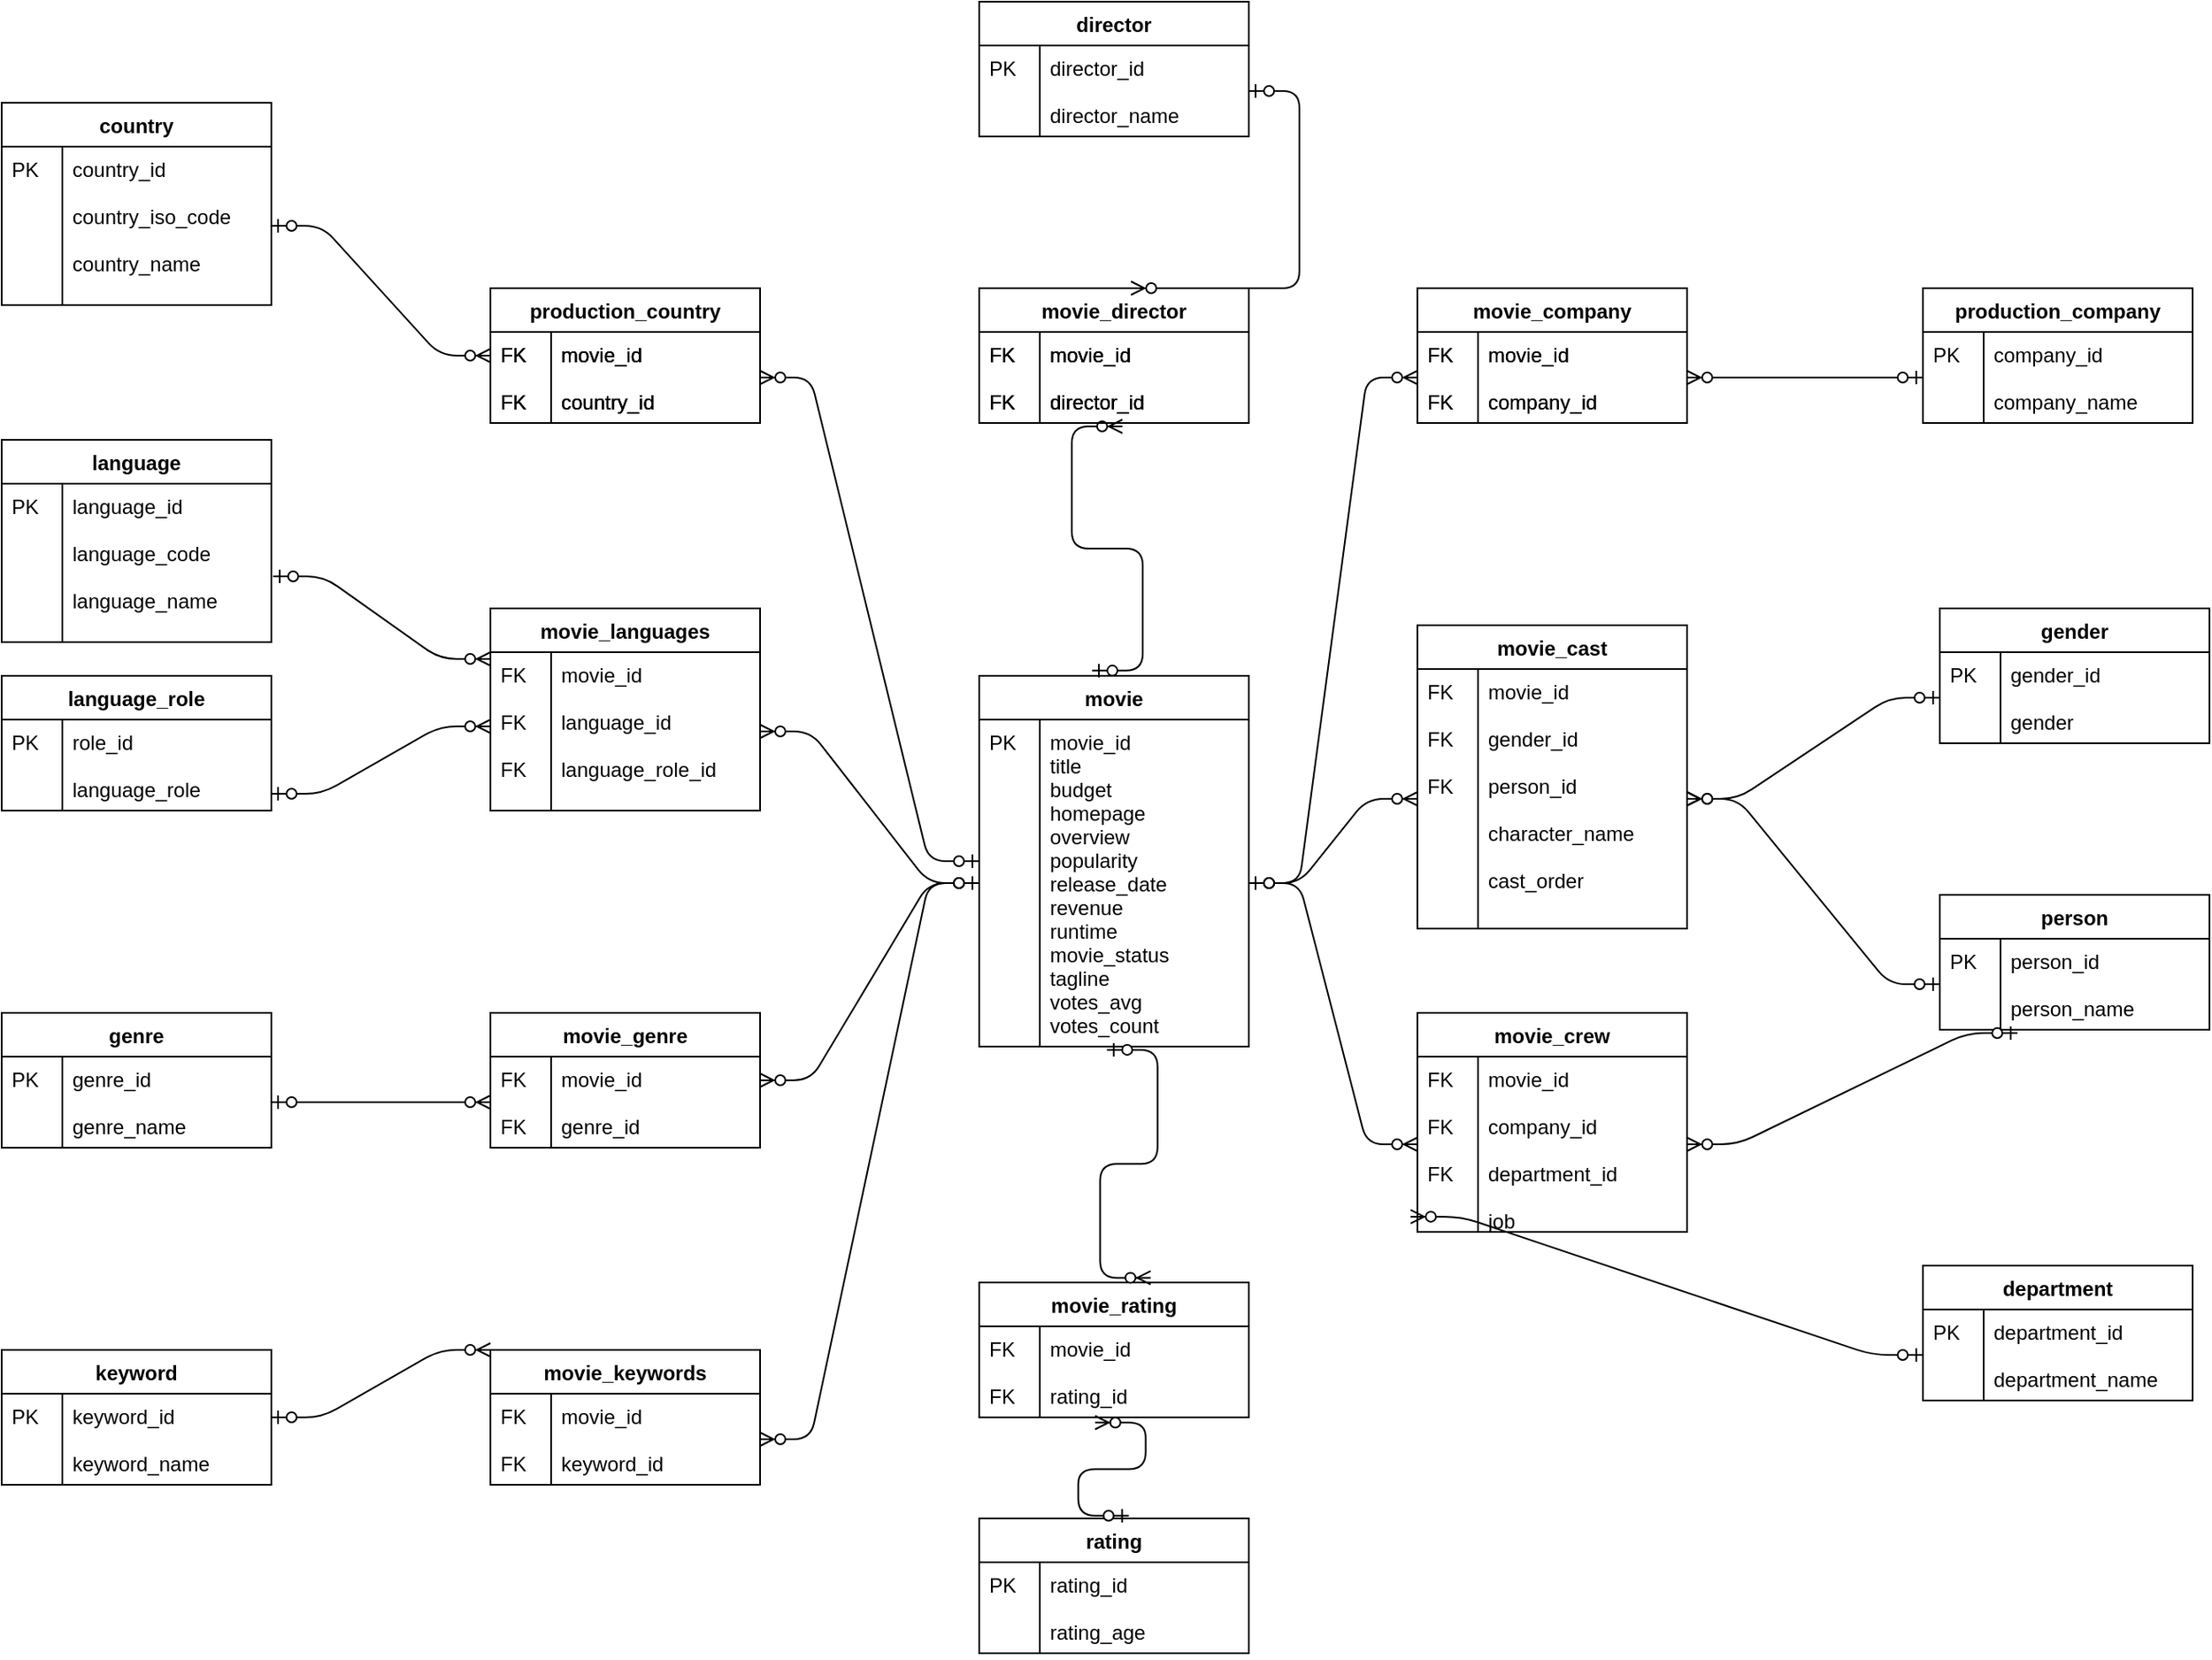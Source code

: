 <mxfile version="13.2.4" type="device" pages="2"><diagram id="C5RBs43oDa-KdzZeNtuy" name="Page-1"><mxGraphModel dx="2723" dy="2237" grid="1" gridSize="10" guides="1" tooltips="1" connect="1" arrows="1" fold="1" page="1" pageScale="1" pageWidth="827" pageHeight="1169" math="0" shadow="0"><root><mxCell id="WIyWlLk6GJQsqaUBKTNV-0"/><mxCell id="WIyWlLk6GJQsqaUBKTNV-1" parent="WIyWlLk6GJQsqaUBKTNV-0"/><mxCell id="Vj4Dpeanr6gXinTFZjam-13" value="movie" style="swimlane;fontStyle=1;childLayout=stackLayout;horizontal=1;startSize=26;horizontalStack=0;resizeParent=1;resizeLast=0;collapsible=1;marginBottom=0;rounded=0;shadow=0;strokeWidth=1;" vertex="1" parent="WIyWlLk6GJQsqaUBKTNV-1"><mxGeometry x="350" y="280" width="160" height="220" as="geometry"><mxRectangle x="260" y="80" width="160" height="26" as="alternateBounds"/></mxGeometry></mxCell><mxCell id="Vj4Dpeanr6gXinTFZjam-14" value="movie_id&#xA;title&#xA;budget&#xA;homepage&#xA;overview&#xA;popularity&#xA;release_date&#xA;revenue&#xA;runtime&#xA;movie_status&#xA;tagline&#xA;votes_avg&#xA;votes_count&#xA;&#xA;" style="shape=partialRectangle;top=0;left=0;right=0;bottom=1;align=left;verticalAlign=top;fillColor=none;spacingLeft=40;spacingRight=4;overflow=hidden;rotatable=0;points=[[0,0.5],[1,0.5]];portConstraint=eastwest;dropTarget=0;rounded=0;shadow=0;strokeWidth=1;fontStyle=0" vertex="1" parent="Vj4Dpeanr6gXinTFZjam-13"><mxGeometry y="26" width="160" height="194" as="geometry"/></mxCell><mxCell id="Vj4Dpeanr6gXinTFZjam-15" value="PK" style="shape=partialRectangle;top=0;left=0;bottom=0;fillColor=none;align=left;verticalAlign=top;spacingLeft=4;spacingRight=4;overflow=hidden;rotatable=0;points=[];portConstraint=eastwest;part=1;" vertex="1" connectable="0" parent="Vj4Dpeanr6gXinTFZjam-14"><mxGeometry width="36" height="194" as="geometry"/></mxCell><mxCell id="zkfFHV4jXpPFQw0GAbJ--56" value="movie_languages" style="swimlane;fontStyle=1;childLayout=stackLayout;horizontal=1;startSize=26;horizontalStack=0;resizeParent=1;resizeLast=0;collapsible=1;marginBottom=0;rounded=0;shadow=0;strokeWidth=1;" parent="WIyWlLk6GJQsqaUBKTNV-1" vertex="1"><mxGeometry x="60" y="240" width="160" height="120" as="geometry"><mxRectangle x="260" y="80" width="160" height="26" as="alternateBounds"/></mxGeometry></mxCell><mxCell id="zkfFHV4jXpPFQw0GAbJ--57" value="movie_id&#xA;&#xA;language_id&#xA;&#xA;language_role_id&#xA;" style="shape=partialRectangle;top=0;left=0;right=0;bottom=1;align=left;verticalAlign=top;fillColor=none;spacingLeft=40;spacingRight=4;overflow=hidden;rotatable=0;points=[[0,0.5],[1,0.5]];portConstraint=eastwest;dropTarget=0;rounded=0;shadow=0;strokeWidth=1;fontStyle=0" parent="zkfFHV4jXpPFQw0GAbJ--56" vertex="1"><mxGeometry y="26" width="160" height="94" as="geometry"/></mxCell><mxCell id="zkfFHV4jXpPFQw0GAbJ--58" value="FK&#xA;&#xA;FK&#xA;&#xA;FK&#xA;" style="shape=partialRectangle;top=0;left=0;bottom=0;fillColor=none;align=left;verticalAlign=top;spacingLeft=4;spacingRight=4;overflow=hidden;rotatable=0;points=[];portConstraint=eastwest;part=1;" parent="zkfFHV4jXpPFQw0GAbJ--57" vertex="1" connectable="0"><mxGeometry width="36" height="94" as="geometry"/></mxCell><mxCell id="Vj4Dpeanr6gXinTFZjam-16" value="production_country" style="swimlane;fontStyle=1;childLayout=stackLayout;horizontal=1;startSize=26;horizontalStack=0;resizeParent=1;resizeLast=0;collapsible=1;marginBottom=0;rounded=0;shadow=0;strokeWidth=1;" vertex="1" parent="WIyWlLk6GJQsqaUBKTNV-1"><mxGeometry x="60" y="50" width="160" height="80" as="geometry"><mxRectangle x="260" y="80" width="160" height="26" as="alternateBounds"/></mxGeometry></mxCell><mxCell id="Vj4Dpeanr6gXinTFZjam-17" value="movie_id&#xA;&#xA;country_id&#xA;" style="shape=partialRectangle;top=0;left=0;right=0;bottom=1;align=left;verticalAlign=top;fillColor=none;spacingLeft=40;spacingRight=4;overflow=hidden;rotatable=0;points=[[0,0.5],[1,0.5]];portConstraint=eastwest;dropTarget=0;rounded=0;shadow=0;strokeWidth=1;fontStyle=0" vertex="1" parent="Vj4Dpeanr6gXinTFZjam-16"><mxGeometry y="26" width="160" height="54" as="geometry"/></mxCell><mxCell id="Vj4Dpeanr6gXinTFZjam-18" value="FK&#xA;&#xA;FK&#xA;&#xA;&#xA;" style="shape=partialRectangle;top=0;left=0;bottom=0;fillColor=none;align=left;verticalAlign=top;spacingLeft=4;spacingRight=4;overflow=hidden;rotatable=0;points=[];portConstraint=eastwest;part=1;" vertex="1" connectable="0" parent="Vj4Dpeanr6gXinTFZjam-17"><mxGeometry width="36" height="54.0" as="geometry"/></mxCell><mxCell id="CFSWM92KqFzzshHmN1ik-0" value="movie_genre" style="swimlane;fontStyle=1;childLayout=stackLayout;horizontal=1;startSize=26;horizontalStack=0;resizeParent=1;resizeLast=0;collapsible=1;marginBottom=0;rounded=0;shadow=0;strokeWidth=1;" vertex="1" parent="WIyWlLk6GJQsqaUBKTNV-1"><mxGeometry x="60" y="480" width="160" height="80" as="geometry"><mxRectangle x="260" y="80" width="160" height="26" as="alternateBounds"/></mxGeometry></mxCell><mxCell id="CFSWM92KqFzzshHmN1ik-1" value="movie_id&#xA;&#xA;genre_id&#xA;" style="shape=partialRectangle;top=0;left=0;right=0;bottom=1;align=left;verticalAlign=top;fillColor=none;spacingLeft=40;spacingRight=4;overflow=hidden;rotatable=0;points=[[0,0.5],[1,0.5]];portConstraint=eastwest;dropTarget=0;rounded=0;shadow=0;strokeWidth=1;fontStyle=0" vertex="1" parent="CFSWM92KqFzzshHmN1ik-0"><mxGeometry y="26" width="160" height="54" as="geometry"/></mxCell><mxCell id="CFSWM92KqFzzshHmN1ik-2" value="FK&#xA;&#xA;FK&#xA;&#xA;&#xA;" style="shape=partialRectangle;top=0;left=0;bottom=0;fillColor=none;align=left;verticalAlign=top;spacingLeft=4;spacingRight=4;overflow=hidden;rotatable=0;points=[];portConstraint=eastwest;part=1;" vertex="1" connectable="0" parent="CFSWM92KqFzzshHmN1ik-1"><mxGeometry width="36" height="54.0" as="geometry"/></mxCell><mxCell id="CFSWM92KqFzzshHmN1ik-3" value="movie_keywords" style="swimlane;fontStyle=1;childLayout=stackLayout;horizontal=1;startSize=26;horizontalStack=0;resizeParent=1;resizeLast=0;collapsible=1;marginBottom=0;rounded=0;shadow=0;strokeWidth=1;" vertex="1" parent="WIyWlLk6GJQsqaUBKTNV-1"><mxGeometry x="60" y="680" width="160" height="80" as="geometry"><mxRectangle x="260" y="80" width="160" height="26" as="alternateBounds"/></mxGeometry></mxCell><mxCell id="CFSWM92KqFzzshHmN1ik-4" value="movie_id&#xA;&#xA;keyword_id&#xA;" style="shape=partialRectangle;top=0;left=0;right=0;bottom=1;align=left;verticalAlign=top;fillColor=none;spacingLeft=40;spacingRight=4;overflow=hidden;rotatable=0;points=[[0,0.5],[1,0.5]];portConstraint=eastwest;dropTarget=0;rounded=0;shadow=0;strokeWidth=1;fontStyle=0" vertex="1" parent="CFSWM92KqFzzshHmN1ik-3"><mxGeometry y="26" width="160" height="54" as="geometry"/></mxCell><mxCell id="CFSWM92KqFzzshHmN1ik-5" value="FK&#xA;&#xA;FK&#xA;&#xA;&#xA;" style="shape=partialRectangle;top=0;left=0;bottom=0;fillColor=none;align=left;verticalAlign=top;spacingLeft=4;spacingRight=4;overflow=hidden;rotatable=0;points=[];portConstraint=eastwest;part=1;" vertex="1" connectable="0" parent="CFSWM92KqFzzshHmN1ik-4"><mxGeometry width="36" height="54.0" as="geometry"/></mxCell><mxCell id="CFSWM92KqFzzshHmN1ik-6" value="movie_company" style="swimlane;fontStyle=1;childLayout=stackLayout;horizontal=1;startSize=26;horizontalStack=0;resizeParent=1;resizeLast=0;collapsible=1;marginBottom=0;rounded=0;shadow=0;strokeWidth=1;" vertex="1" parent="WIyWlLk6GJQsqaUBKTNV-1"><mxGeometry x="610" y="50" width="160" height="80" as="geometry"><mxRectangle x="260" y="80" width="160" height="26" as="alternateBounds"/></mxGeometry></mxCell><mxCell id="CFSWM92KqFzzshHmN1ik-7" value="movie_id&#xA;&#xA;company_id&#xA;" style="shape=partialRectangle;top=0;left=0;right=0;bottom=1;align=left;verticalAlign=top;fillColor=none;spacingLeft=40;spacingRight=4;overflow=hidden;rotatable=0;points=[[0,0.5],[1,0.5]];portConstraint=eastwest;dropTarget=0;rounded=0;shadow=0;strokeWidth=1;fontStyle=0" vertex="1" parent="CFSWM92KqFzzshHmN1ik-6"><mxGeometry y="26" width="160" height="54" as="geometry"/></mxCell><mxCell id="CFSWM92KqFzzshHmN1ik-8" value="FK&#xA;&#xA;FK&#xA;&#xA;&#xA;" style="shape=partialRectangle;top=0;left=0;bottom=0;fillColor=none;align=left;verticalAlign=top;spacingLeft=4;spacingRight=4;overflow=hidden;rotatable=0;points=[];portConstraint=eastwest;part=1;" vertex="1" connectable="0" parent="CFSWM92KqFzzshHmN1ik-7"><mxGeometry width="36" height="54.0" as="geometry"/></mxCell><mxCell id="CFSWM92KqFzzshHmN1ik-9" value="movie_id&#xA;&#xA;company_id&#xA;" style="shape=partialRectangle;top=0;left=0;right=0;bottom=1;align=left;verticalAlign=top;fillColor=none;spacingLeft=40;spacingRight=4;overflow=hidden;rotatable=0;points=[[0,0.5],[1,0.5]];portConstraint=eastwest;dropTarget=0;rounded=0;shadow=0;strokeWidth=1;fontStyle=0" vertex="1" parent="WIyWlLk6GJQsqaUBKTNV-1"><mxGeometry x="610" y="76" width="160" height="54" as="geometry"/></mxCell><mxCell id="CFSWM92KqFzzshHmN1ik-10" value="FK&#xA;&#xA;FK&#xA;&#xA;&#xA;" style="shape=partialRectangle;top=0;left=0;bottom=0;fillColor=none;align=left;verticalAlign=top;spacingLeft=4;spacingRight=4;overflow=hidden;rotatable=0;points=[];portConstraint=eastwest;part=1;" vertex="1" connectable="0" parent="CFSWM92KqFzzshHmN1ik-9"><mxGeometry width="36" height="54.0" as="geometry"/></mxCell><mxCell id="CFSWM92KqFzzshHmN1ik-11" value="movie_crew" style="swimlane;fontStyle=1;childLayout=stackLayout;horizontal=1;startSize=26;horizontalStack=0;resizeParent=1;resizeLast=0;collapsible=1;marginBottom=0;rounded=0;shadow=0;strokeWidth=1;" vertex="1" parent="WIyWlLk6GJQsqaUBKTNV-1"><mxGeometry x="610" y="480" width="160" height="130" as="geometry"><mxRectangle x="260" y="80" width="160" height="26" as="alternateBounds"/></mxGeometry></mxCell><mxCell id="CFSWM92KqFzzshHmN1ik-12" value="movie_id&#xA;&#xA;company_id&#xA;&#xA;department_id&#xA;&#xA;job&#xA;&#xA;&#xA;" style="shape=partialRectangle;top=0;left=0;right=0;bottom=1;align=left;verticalAlign=top;fillColor=none;spacingLeft=40;spacingRight=4;overflow=hidden;rotatable=0;points=[[0,0.5],[1,0.5]];portConstraint=eastwest;dropTarget=0;rounded=0;shadow=0;strokeWidth=1;fontStyle=0" vertex="1" parent="CFSWM92KqFzzshHmN1ik-11"><mxGeometry y="26" width="160" height="104" as="geometry"/></mxCell><mxCell id="CFSWM92KqFzzshHmN1ik-13" value="FK&#xA;&#xA;FK&#xA;&#xA;FK&#xA;&#xA;&#xA;" style="shape=partialRectangle;top=0;left=0;bottom=0;fillColor=none;align=left;verticalAlign=top;spacingLeft=4;spacingRight=4;overflow=hidden;rotatable=0;points=[];portConstraint=eastwest;part=1;" vertex="1" connectable="0" parent="CFSWM92KqFzzshHmN1ik-12"><mxGeometry width="36" height="104.0" as="geometry"/></mxCell><mxCell id="CFSWM92KqFzzshHmN1ik-14" value="movie_cast" style="swimlane;fontStyle=1;childLayout=stackLayout;horizontal=1;startSize=26;horizontalStack=0;resizeParent=1;resizeLast=0;collapsible=1;marginBottom=0;rounded=0;shadow=0;strokeWidth=1;" vertex="1" parent="WIyWlLk6GJQsqaUBKTNV-1"><mxGeometry x="610" y="250" width="160" height="180" as="geometry"><mxRectangle x="260" y="80" width="160" height="26" as="alternateBounds"/></mxGeometry></mxCell><mxCell id="CFSWM92KqFzzshHmN1ik-15" value="movie_id&#xA;&#xA;gender_id&#xA;&#xA;person_id&#xA;&#xA;character_name&#xA;&#xA;cast_order&#xA;&#xA;&#xA;&#xA;" style="shape=partialRectangle;top=0;left=0;right=0;bottom=1;align=left;verticalAlign=top;fillColor=none;spacingLeft=40;spacingRight=4;overflow=hidden;rotatable=0;points=[[0,0.5],[1,0.5]];portConstraint=eastwest;dropTarget=0;rounded=0;shadow=0;strokeWidth=1;fontStyle=0" vertex="1" parent="CFSWM92KqFzzshHmN1ik-14"><mxGeometry y="26" width="160" height="154" as="geometry"/></mxCell><mxCell id="CFSWM92KqFzzshHmN1ik-16" value="FK&#xA;&#xA;FK&#xA;&#xA;FK&#xA;&#xA;&#xA;" style="shape=partialRectangle;top=0;left=0;bottom=0;fillColor=none;align=left;verticalAlign=top;spacingLeft=4;spacingRight=4;overflow=hidden;rotatable=0;points=[];portConstraint=eastwest;part=1;" vertex="1" connectable="0" parent="CFSWM92KqFzzshHmN1ik-15"><mxGeometry width="36" height="154.0" as="geometry"/></mxCell><mxCell id="CFSWM92KqFzzshHmN1ik-17" value="production_company" style="swimlane;fontStyle=1;childLayout=stackLayout;horizontal=1;startSize=26;horizontalStack=0;resizeParent=1;resizeLast=0;collapsible=1;marginBottom=0;rounded=0;shadow=0;strokeWidth=1;" vertex="1" parent="WIyWlLk6GJQsqaUBKTNV-1"><mxGeometry x="910" y="50" width="160" height="80" as="geometry"><mxRectangle x="260" y="80" width="160" height="26" as="alternateBounds"/></mxGeometry></mxCell><mxCell id="CFSWM92KqFzzshHmN1ik-18" value="company_id&#xA;&#xA;company_name&#xA;" style="shape=partialRectangle;top=0;left=0;right=0;bottom=1;align=left;verticalAlign=top;fillColor=none;spacingLeft=40;spacingRight=4;overflow=hidden;rotatable=0;points=[[0,0.5],[1,0.5]];portConstraint=eastwest;dropTarget=0;rounded=0;shadow=0;strokeWidth=1;fontStyle=0" vertex="1" parent="CFSWM92KqFzzshHmN1ik-17"><mxGeometry y="26" width="160" height="54" as="geometry"/></mxCell><mxCell id="CFSWM92KqFzzshHmN1ik-19" value="PK" style="shape=partialRectangle;top=0;left=0;bottom=0;fillColor=none;align=left;verticalAlign=top;spacingLeft=4;spacingRight=4;overflow=hidden;rotatable=0;points=[];portConstraint=eastwest;part=1;" vertex="1" connectable="0" parent="CFSWM92KqFzzshHmN1ik-18"><mxGeometry width="36" height="54.0" as="geometry"/></mxCell><mxCell id="CFSWM92KqFzzshHmN1ik-20" value="gender" style="swimlane;fontStyle=1;childLayout=stackLayout;horizontal=1;startSize=26;horizontalStack=0;resizeParent=1;resizeLast=0;collapsible=1;marginBottom=0;rounded=0;shadow=0;strokeWidth=1;" vertex="1" parent="WIyWlLk6GJQsqaUBKTNV-1"><mxGeometry x="920" y="240" width="160" height="80" as="geometry"><mxRectangle x="260" y="80" width="160" height="26" as="alternateBounds"/></mxGeometry></mxCell><mxCell id="CFSWM92KqFzzshHmN1ik-21" value="gender_id&#xA;&#xA;gender&#xA;" style="shape=partialRectangle;top=0;left=0;right=0;bottom=1;align=left;verticalAlign=top;fillColor=none;spacingLeft=40;spacingRight=4;overflow=hidden;rotatable=0;points=[[0,0.5],[1,0.5]];portConstraint=eastwest;dropTarget=0;rounded=0;shadow=0;strokeWidth=1;fontStyle=0" vertex="1" parent="CFSWM92KqFzzshHmN1ik-20"><mxGeometry y="26" width="160" height="54" as="geometry"/></mxCell><mxCell id="CFSWM92KqFzzshHmN1ik-22" value="PK" style="shape=partialRectangle;top=0;left=0;bottom=0;fillColor=none;align=left;verticalAlign=top;spacingLeft=4;spacingRight=4;overflow=hidden;rotatable=0;points=[];portConstraint=eastwest;part=1;" vertex="1" connectable="0" parent="CFSWM92KqFzzshHmN1ik-21"><mxGeometry width="36" height="54.0" as="geometry"/></mxCell><mxCell id="CFSWM92KqFzzshHmN1ik-23" value="person" style="swimlane;fontStyle=1;childLayout=stackLayout;horizontal=1;startSize=26;horizontalStack=0;resizeParent=1;resizeLast=0;collapsible=1;marginBottom=0;rounded=0;shadow=0;strokeWidth=1;" vertex="1" parent="WIyWlLk6GJQsqaUBKTNV-1"><mxGeometry x="920" y="410" width="160" height="80" as="geometry"><mxRectangle x="260" y="80" width="160" height="26" as="alternateBounds"/></mxGeometry></mxCell><mxCell id="CFSWM92KqFzzshHmN1ik-24" value="person_id&#xA;&#xA;person_name&#xA;" style="shape=partialRectangle;top=0;left=0;right=0;bottom=1;align=left;verticalAlign=top;fillColor=none;spacingLeft=40;spacingRight=4;overflow=hidden;rotatable=0;points=[[0,0.5],[1,0.5]];portConstraint=eastwest;dropTarget=0;rounded=0;shadow=0;strokeWidth=1;fontStyle=0" vertex="1" parent="CFSWM92KqFzzshHmN1ik-23"><mxGeometry y="26" width="160" height="54" as="geometry"/></mxCell><mxCell id="CFSWM92KqFzzshHmN1ik-25" value="PK" style="shape=partialRectangle;top=0;left=0;bottom=0;fillColor=none;align=left;verticalAlign=top;spacingLeft=4;spacingRight=4;overflow=hidden;rotatable=0;points=[];portConstraint=eastwest;part=1;" vertex="1" connectable="0" parent="CFSWM92KqFzzshHmN1ik-24"><mxGeometry width="36" height="54.0" as="geometry"/></mxCell><mxCell id="CFSWM92KqFzzshHmN1ik-26" value="department" style="swimlane;fontStyle=1;childLayout=stackLayout;horizontal=1;startSize=26;horizontalStack=0;resizeParent=1;resizeLast=0;collapsible=1;marginBottom=0;rounded=0;shadow=0;strokeWidth=1;" vertex="1" parent="WIyWlLk6GJQsqaUBKTNV-1"><mxGeometry x="910" y="630" width="160" height="80" as="geometry"><mxRectangle x="260" y="80" width="160" height="26" as="alternateBounds"/></mxGeometry></mxCell><mxCell id="CFSWM92KqFzzshHmN1ik-27" value="department_id&#xA;&#xA;department_name&#xA;" style="shape=partialRectangle;top=0;left=0;right=0;bottom=1;align=left;verticalAlign=top;fillColor=none;spacingLeft=40;spacingRight=4;overflow=hidden;rotatable=0;points=[[0,0.5],[1,0.5]];portConstraint=eastwest;dropTarget=0;rounded=0;shadow=0;strokeWidth=1;fontStyle=0" vertex="1" parent="CFSWM92KqFzzshHmN1ik-26"><mxGeometry y="26" width="160" height="54" as="geometry"/></mxCell><mxCell id="CFSWM92KqFzzshHmN1ik-28" value="PK" style="shape=partialRectangle;top=0;left=0;bottom=0;fillColor=none;align=left;verticalAlign=top;spacingLeft=4;spacingRight=4;overflow=hidden;rotatable=0;points=[];portConstraint=eastwest;part=1;" vertex="1" connectable="0" parent="CFSWM92KqFzzshHmN1ik-27"><mxGeometry width="36" height="54.0" as="geometry"/></mxCell><mxCell id="CFSWM92KqFzzshHmN1ik-29" value="keyword" style="swimlane;fontStyle=1;childLayout=stackLayout;horizontal=1;startSize=26;horizontalStack=0;resizeParent=1;resizeLast=0;collapsible=1;marginBottom=0;rounded=0;shadow=0;strokeWidth=1;" vertex="1" parent="WIyWlLk6GJQsqaUBKTNV-1"><mxGeometry x="-230" y="680" width="160" height="80" as="geometry"><mxRectangle x="260" y="80" width="160" height="26" as="alternateBounds"/></mxGeometry></mxCell><mxCell id="CFSWM92KqFzzshHmN1ik-30" value="keyword_id&#xA;&#xA;keyword_name&#xA;" style="shape=partialRectangle;top=0;left=0;right=0;bottom=1;align=left;verticalAlign=top;fillColor=none;spacingLeft=40;spacingRight=4;overflow=hidden;rotatable=0;points=[[0,0.5],[1,0.5]];portConstraint=eastwest;dropTarget=0;rounded=0;shadow=0;strokeWidth=1;fontStyle=0" vertex="1" parent="CFSWM92KqFzzshHmN1ik-29"><mxGeometry y="26" width="160" height="54" as="geometry"/></mxCell><mxCell id="CFSWM92KqFzzshHmN1ik-31" value="PK" style="shape=partialRectangle;top=0;left=0;bottom=0;fillColor=none;align=left;verticalAlign=top;spacingLeft=4;spacingRight=4;overflow=hidden;rotatable=0;points=[];portConstraint=eastwest;part=1;" vertex="1" connectable="0" parent="CFSWM92KqFzzshHmN1ik-30"><mxGeometry width="36" height="54.0" as="geometry"/></mxCell><mxCell id="CFSWM92KqFzzshHmN1ik-32" value="genre" style="swimlane;fontStyle=1;childLayout=stackLayout;horizontal=1;startSize=26;horizontalStack=0;resizeParent=1;resizeLast=0;collapsible=1;marginBottom=0;rounded=0;shadow=0;strokeWidth=1;" vertex="1" parent="WIyWlLk6GJQsqaUBKTNV-1"><mxGeometry x="-230" y="480" width="160" height="80" as="geometry"><mxRectangle x="260" y="80" width="160" height="26" as="alternateBounds"/></mxGeometry></mxCell><mxCell id="CFSWM92KqFzzshHmN1ik-33" value="genre_id&#xA;&#xA;genre_name&#xA;" style="shape=partialRectangle;top=0;left=0;right=0;bottom=1;align=left;verticalAlign=top;fillColor=none;spacingLeft=40;spacingRight=4;overflow=hidden;rotatable=0;points=[[0,0.5],[1,0.5]];portConstraint=eastwest;dropTarget=0;rounded=0;shadow=0;strokeWidth=1;fontStyle=0" vertex="1" parent="CFSWM92KqFzzshHmN1ik-32"><mxGeometry y="26" width="160" height="54" as="geometry"/></mxCell><mxCell id="CFSWM92KqFzzshHmN1ik-34" value="PK" style="shape=partialRectangle;top=0;left=0;bottom=0;fillColor=none;align=left;verticalAlign=top;spacingLeft=4;spacingRight=4;overflow=hidden;rotatable=0;points=[];portConstraint=eastwest;part=1;" vertex="1" connectable="0" parent="CFSWM92KqFzzshHmN1ik-33"><mxGeometry width="36" height="54.0" as="geometry"/></mxCell><mxCell id="CFSWM92KqFzzshHmN1ik-35" value="language_role" style="swimlane;fontStyle=1;childLayout=stackLayout;horizontal=1;startSize=26;horizontalStack=0;resizeParent=1;resizeLast=0;collapsible=1;marginBottom=0;rounded=0;shadow=0;strokeWidth=1;" vertex="1" parent="WIyWlLk6GJQsqaUBKTNV-1"><mxGeometry x="-230" y="280" width="160" height="80" as="geometry"><mxRectangle x="260" y="80" width="160" height="26" as="alternateBounds"/></mxGeometry></mxCell><mxCell id="CFSWM92KqFzzshHmN1ik-36" value="role_id&#xA;&#xA;language_role&#xA;" style="shape=partialRectangle;top=0;left=0;right=0;bottom=1;align=left;verticalAlign=top;fillColor=none;spacingLeft=40;spacingRight=4;overflow=hidden;rotatable=0;points=[[0,0.5],[1,0.5]];portConstraint=eastwest;dropTarget=0;rounded=0;shadow=0;strokeWidth=1;fontStyle=0" vertex="1" parent="CFSWM92KqFzzshHmN1ik-35"><mxGeometry y="26" width="160" height="54" as="geometry"/></mxCell><mxCell id="CFSWM92KqFzzshHmN1ik-37" value="PK" style="shape=partialRectangle;top=0;left=0;bottom=0;fillColor=none;align=left;verticalAlign=top;spacingLeft=4;spacingRight=4;overflow=hidden;rotatable=0;points=[];portConstraint=eastwest;part=1;" vertex="1" connectable="0" parent="CFSWM92KqFzzshHmN1ik-36"><mxGeometry width="36" height="54.0" as="geometry"/></mxCell><mxCell id="CFSWM92KqFzzshHmN1ik-38" value="language" style="swimlane;fontStyle=1;childLayout=stackLayout;horizontal=1;startSize=26;horizontalStack=0;resizeParent=1;resizeLast=0;collapsible=1;marginBottom=0;rounded=0;shadow=0;strokeWidth=1;" vertex="1" parent="WIyWlLk6GJQsqaUBKTNV-1"><mxGeometry x="-230" y="140" width="160" height="120" as="geometry"><mxRectangle x="260" y="80" width="160" height="26" as="alternateBounds"/></mxGeometry></mxCell><mxCell id="CFSWM92KqFzzshHmN1ik-39" value="language_id&#xA;&#xA;language_code&#xA;&#xA;language_name&#xA;&#xA;&#xA;&#xA;" style="shape=partialRectangle;top=0;left=0;right=0;bottom=1;align=left;verticalAlign=top;fillColor=none;spacingLeft=40;spacingRight=4;overflow=hidden;rotatable=0;points=[[0,0.5],[1,0.5]];portConstraint=eastwest;dropTarget=0;rounded=0;shadow=0;strokeWidth=1;fontStyle=0" vertex="1" parent="CFSWM92KqFzzshHmN1ik-38"><mxGeometry y="26" width="160" height="94" as="geometry"/></mxCell><mxCell id="CFSWM92KqFzzshHmN1ik-40" value="PK" style="shape=partialRectangle;top=0;left=0;bottom=0;fillColor=none;align=left;verticalAlign=top;spacingLeft=4;spacingRight=4;overflow=hidden;rotatable=0;points=[];portConstraint=eastwest;part=1;" vertex="1" connectable="0" parent="CFSWM92KqFzzshHmN1ik-39"><mxGeometry width="36" height="94.0" as="geometry"/></mxCell><mxCell id="CFSWM92KqFzzshHmN1ik-41" value="country" style="swimlane;fontStyle=1;childLayout=stackLayout;horizontal=1;startSize=26;horizontalStack=0;resizeParent=1;resizeLast=0;collapsible=1;marginBottom=0;rounded=0;shadow=0;strokeWidth=1;" vertex="1" parent="WIyWlLk6GJQsqaUBKTNV-1"><mxGeometry x="-230" y="-60" width="160" height="120" as="geometry"><mxRectangle x="260" y="80" width="160" height="26" as="alternateBounds"/></mxGeometry></mxCell><mxCell id="CFSWM92KqFzzshHmN1ik-42" value="country_id&#xA;&#xA;country_iso_code&#xA;&#xA;country_name&#xA;" style="shape=partialRectangle;top=0;left=0;right=0;bottom=1;align=left;verticalAlign=top;fillColor=none;spacingLeft=40;spacingRight=4;overflow=hidden;rotatable=0;points=[[0,0.5],[1,0.5]];portConstraint=eastwest;dropTarget=0;rounded=0;shadow=0;strokeWidth=1;fontStyle=0" vertex="1" parent="CFSWM92KqFzzshHmN1ik-41"><mxGeometry y="26" width="160" height="94" as="geometry"/></mxCell><mxCell id="CFSWM92KqFzzshHmN1ik-43" value="PK" style="shape=partialRectangle;top=0;left=0;bottom=0;fillColor=none;align=left;verticalAlign=top;spacingLeft=4;spacingRight=4;overflow=hidden;rotatable=0;points=[];portConstraint=eastwest;part=1;" vertex="1" connectable="0" parent="CFSWM92KqFzzshHmN1ik-42"><mxGeometry width="36" height="94.0" as="geometry"/></mxCell><mxCell id="CFSWM92KqFzzshHmN1ik-46" value="" style="edgeStyle=entityRelationEdgeStyle;fontSize=12;html=1;endArrow=ERzeroToMany;startArrow=ERzeroToOne;" edge="1" parent="WIyWlLk6GJQsqaUBKTNV-1" source="Vj4Dpeanr6gXinTFZjam-14" target="zkfFHV4jXpPFQw0GAbJ--57"><mxGeometry width="100" height="100" relative="1" as="geometry"><mxPoint x="329" y="399" as="sourcePoint"/><mxPoint x="289" y="306" as="targetPoint"/></mxGeometry></mxCell><mxCell id="CFSWM92KqFzzshHmN1ik-49" value="" style="edgeStyle=entityRelationEdgeStyle;fontSize=12;html=1;endArrow=ERzeroToMany;startArrow=ERzeroToOne;" edge="1" parent="WIyWlLk6GJQsqaUBKTNV-1" source="Vj4Dpeanr6gXinTFZjam-13" target="Vj4Dpeanr6gXinTFZjam-17"><mxGeometry width="100" height="100" relative="1" as="geometry"><mxPoint x="350" y="403" as="sourcePoint"/><mxPoint x="310" y="110" as="targetPoint"/></mxGeometry></mxCell><mxCell id="CFSWM92KqFzzshHmN1ik-50" value="" style="edgeStyle=entityRelationEdgeStyle;fontSize=12;html=1;endArrow=ERzeroToMany;startArrow=ERzeroToOne;" edge="1" parent="WIyWlLk6GJQsqaUBKTNV-1" source="Vj4Dpeanr6gXinTFZjam-14" target="CFSWM92KqFzzshHmN1ik-0"><mxGeometry width="100" height="100" relative="1" as="geometry"><mxPoint x="280" y="431" as="sourcePoint"/><mxPoint x="310" y="530" as="targetPoint"/></mxGeometry></mxCell><mxCell id="CFSWM92KqFzzshHmN1ik-51" value="" style="edgeStyle=entityRelationEdgeStyle;fontSize=12;html=1;endArrow=ERzeroToMany;startArrow=ERzeroToOne;" edge="1" parent="WIyWlLk6GJQsqaUBKTNV-1" source="Vj4Dpeanr6gXinTFZjam-14" target="CFSWM92KqFzzshHmN1ik-4"><mxGeometry width="100" height="100" relative="1" as="geometry"><mxPoint x="360" y="413" as="sourcePoint"/><mxPoint x="230" y="323" as="targetPoint"/></mxGeometry></mxCell><mxCell id="CFSWM92KqFzzshHmN1ik-52" value="" style="edgeStyle=entityRelationEdgeStyle;fontSize=12;html=1;endArrow=ERzeroToMany;startArrow=ERzeroToOne;" edge="1" parent="WIyWlLk6GJQsqaUBKTNV-1" source="Vj4Dpeanr6gXinTFZjam-14" target="CFSWM92KqFzzshHmN1ik-9"><mxGeometry width="100" height="100" relative="1" as="geometry"><mxPoint x="710" y="410" as="sourcePoint"/><mxPoint x="580" y="123" as="targetPoint"/></mxGeometry></mxCell><mxCell id="CFSWM92KqFzzshHmN1ik-53" value="" style="edgeStyle=entityRelationEdgeStyle;fontSize=12;html=1;endArrow=ERzeroToMany;startArrow=ERzeroToOne;" edge="1" parent="WIyWlLk6GJQsqaUBKTNV-1" target="CFSWM92KqFzzshHmN1ik-15"><mxGeometry width="100" height="100" relative="1" as="geometry"><mxPoint x="510" y="403" as="sourcePoint"/><mxPoint x="610" y="103" as="targetPoint"/></mxGeometry></mxCell><mxCell id="CFSWM92KqFzzshHmN1ik-54" value="" style="edgeStyle=entityRelationEdgeStyle;fontSize=12;html=1;endArrow=ERzeroToMany;startArrow=ERzeroToOne;" edge="1" parent="WIyWlLk6GJQsqaUBKTNV-1" source="Vj4Dpeanr6gXinTFZjam-14" target="CFSWM92KqFzzshHmN1ik-12"><mxGeometry width="100" height="100" relative="1" as="geometry"><mxPoint x="500" y="460" as="sourcePoint"/><mxPoint x="600" y="160" as="targetPoint"/></mxGeometry></mxCell><mxCell id="CFSWM92KqFzzshHmN1ik-55" value="" style="edgeStyle=entityRelationEdgeStyle;fontSize=12;html=1;endArrow=ERzeroToMany;startArrow=ERzeroToOne;" edge="1" parent="WIyWlLk6GJQsqaUBKTNV-1" source="CFSWM92KqFzzshHmN1ik-18" target="CFSWM92KqFzzshHmN1ik-9"><mxGeometry width="100" height="100" relative="1" as="geometry"><mxPoint x="790" y="400" as="sourcePoint"/><mxPoint x="890" y="100" as="targetPoint"/></mxGeometry></mxCell><mxCell id="CFSWM92KqFzzshHmN1ik-57" value="" style="edgeStyle=entityRelationEdgeStyle;fontSize=12;html=1;endArrow=ERzeroToMany;startArrow=ERzeroToOne;" edge="1" parent="WIyWlLk6GJQsqaUBKTNV-1" source="CFSWM92KqFzzshHmN1ik-21" target="CFSWM92KqFzzshHmN1ik-15"><mxGeometry width="100" height="100" relative="1" as="geometry"><mxPoint x="910" y="220" as="sourcePoint"/><mxPoint x="770" y="220" as="targetPoint"/></mxGeometry></mxCell><mxCell id="CFSWM92KqFzzshHmN1ik-58" value="" style="edgeStyle=entityRelationEdgeStyle;fontSize=12;html=1;endArrow=ERzeroToMany;startArrow=ERzeroToOne;" edge="1" parent="WIyWlLk6GJQsqaUBKTNV-1" source="CFSWM92KqFzzshHmN1ik-24" target="CFSWM92KqFzzshHmN1ik-15"><mxGeometry width="100" height="100" relative="1" as="geometry"><mxPoint x="890" y="440" as="sourcePoint"/><mxPoint x="740" y="500" as="targetPoint"/></mxGeometry></mxCell><mxCell id="CFSWM92KqFzzshHmN1ik-59" value="" style="edgeStyle=entityRelationEdgeStyle;fontSize=12;html=1;endArrow=ERzeroToMany;startArrow=ERzeroToOne;exitX=0.288;exitY=1.037;exitDx=0;exitDy=0;exitPerimeter=0;" edge="1" parent="WIyWlLk6GJQsqaUBKTNV-1" source="CFSWM92KqFzzshHmN1ik-24" target="CFSWM92KqFzzshHmN1ik-12"><mxGeometry width="100" height="100" relative="1" as="geometry"><mxPoint x="920" y="463" as="sourcePoint"/><mxPoint x="770" y="353" as="targetPoint"/></mxGeometry></mxCell><mxCell id="CFSWM92KqFzzshHmN1ik-60" value="" style="edgeStyle=entityRelationEdgeStyle;fontSize=12;html=1;endArrow=ERzeroToMany;startArrow=ERzeroToOne;entryX=-0.025;entryY=0.913;entryDx=0;entryDy=0;entryPerimeter=0;" edge="1" parent="WIyWlLk6GJQsqaUBKTNV-1" source="CFSWM92KqFzzshHmN1ik-27" target="CFSWM92KqFzzshHmN1ik-12"><mxGeometry width="100" height="100" relative="1" as="geometry"><mxPoint x="780" y="690" as="sourcePoint"/><mxPoint x="630" y="785" as="targetPoint"/></mxGeometry></mxCell><mxCell id="CFSWM92KqFzzshHmN1ik-61" value="" style="edgeStyle=entityRelationEdgeStyle;fontSize=12;html=1;endArrow=ERzeroToMany;startArrow=ERzeroToOne;entryX=0;entryY=0;entryDx=0;entryDy=0;" edge="1" parent="WIyWlLk6GJQsqaUBKTNV-1" source="CFSWM92KqFzzshHmN1ik-29" target="CFSWM92KqFzzshHmN1ik-3"><mxGeometry width="100" height="100" relative="1" as="geometry"><mxPoint x="-10" y="700" as="sourcePoint"/><mxPoint x="-160" y="795" as="targetPoint"/></mxGeometry></mxCell><mxCell id="CFSWM92KqFzzshHmN1ik-62" value="" style="edgeStyle=entityRelationEdgeStyle;fontSize=12;html=1;endArrow=ERzeroToMany;startArrow=ERzeroToOne;entryX=0;entryY=0.5;entryDx=0;entryDy=0;" edge="1" parent="WIyWlLk6GJQsqaUBKTNV-1" source="CFSWM92KqFzzshHmN1ik-33" target="CFSWM92KqFzzshHmN1ik-1"><mxGeometry width="100" height="100" relative="1" as="geometry"><mxPoint x="-80" y="530" as="sourcePoint"/><mxPoint x="50" y="490" as="targetPoint"/></mxGeometry></mxCell><mxCell id="CFSWM92KqFzzshHmN1ik-63" value="" style="edgeStyle=entityRelationEdgeStyle;fontSize=12;html=1;endArrow=ERzeroToMany;startArrow=ERzeroToOne;entryX=0;entryY=0;entryDx=0;entryDy=0;" edge="1" parent="WIyWlLk6GJQsqaUBKTNV-1"><mxGeometry width="100" height="100" relative="1" as="geometry"><mxPoint x="-70" y="350" as="sourcePoint"/><mxPoint x="60" y="310" as="targetPoint"/></mxGeometry></mxCell><mxCell id="CFSWM92KqFzzshHmN1ik-64" value="" style="edgeStyle=entityRelationEdgeStyle;fontSize=12;html=1;endArrow=ERzeroToMany;startArrow=ERzeroToOne;entryX=0;entryY=0.25;entryDx=0;entryDy=0;exitX=1.006;exitY=0.585;exitDx=0;exitDy=0;exitPerimeter=0;" edge="1" parent="WIyWlLk6GJQsqaUBKTNV-1" source="CFSWM92KqFzzshHmN1ik-39" target="zkfFHV4jXpPFQw0GAbJ--56"><mxGeometry width="100" height="100" relative="1" as="geometry"><mxPoint x="-90" y="210" as="sourcePoint"/><mxPoint x="50" y="170" as="targetPoint"/></mxGeometry></mxCell><mxCell id="CFSWM92KqFzzshHmN1ik-65" value="" style="edgeStyle=entityRelationEdgeStyle;fontSize=12;html=1;endArrow=ERzeroToMany;startArrow=ERzeroToOne;" edge="1" parent="WIyWlLk6GJQsqaUBKTNV-1" source="CFSWM92KqFzzshHmN1ik-42" target="Vj4Dpeanr6gXinTFZjam-16"><mxGeometry width="100" height="100" relative="1" as="geometry"><mxPoint x="-80" y="20" as="sourcePoint"/><mxPoint x="50" y="-20" as="targetPoint"/></mxGeometry></mxCell><mxCell id="CFSWM92KqFzzshHmN1ik-66" value="movie_id&#xA;&#xA;country_id&#xA;" style="shape=partialRectangle;top=0;left=0;right=0;bottom=1;align=left;verticalAlign=top;fillColor=none;spacingLeft=40;spacingRight=4;overflow=hidden;rotatable=0;points=[[0,0.5],[1,0.5]];portConstraint=eastwest;dropTarget=0;rounded=0;shadow=0;strokeWidth=1;fontStyle=0" vertex="1" parent="WIyWlLk6GJQsqaUBKTNV-1"><mxGeometry x="60" y="76" width="160" height="54" as="geometry"/></mxCell><mxCell id="CFSWM92KqFzzshHmN1ik-67" value="FK&#xA;&#xA;FK&#xA;&#xA;&#xA;" style="shape=partialRectangle;top=0;left=0;bottom=0;fillColor=none;align=left;verticalAlign=top;spacingLeft=4;spacingRight=4;overflow=hidden;rotatable=0;points=[];portConstraint=eastwest;part=1;" vertex="1" connectable="0" parent="CFSWM92KqFzzshHmN1ik-66"><mxGeometry width="36" height="54.0" as="geometry"/></mxCell><mxCell id="CFSWM92KqFzzshHmN1ik-68" value="production_country" style="swimlane;fontStyle=1;childLayout=stackLayout;horizontal=1;startSize=26;horizontalStack=0;resizeParent=1;resizeLast=0;collapsible=1;marginBottom=0;rounded=0;shadow=0;strokeWidth=1;" vertex="1" parent="WIyWlLk6GJQsqaUBKTNV-1"><mxGeometry x="60" y="50" width="160" height="80" as="geometry"><mxRectangle x="260" y="80" width="160" height="26" as="alternateBounds"/></mxGeometry></mxCell><mxCell id="CFSWM92KqFzzshHmN1ik-69" value="movie_id&#xA;&#xA;country_id&#xA;" style="shape=partialRectangle;top=0;left=0;right=0;bottom=1;align=left;verticalAlign=top;fillColor=none;spacingLeft=40;spacingRight=4;overflow=hidden;rotatable=0;points=[[0,0.5],[1,0.5]];portConstraint=eastwest;dropTarget=0;rounded=0;shadow=0;strokeWidth=1;fontStyle=0" vertex="1" parent="CFSWM92KqFzzshHmN1ik-68"><mxGeometry y="26" width="160" height="54" as="geometry"/></mxCell><mxCell id="CFSWM92KqFzzshHmN1ik-70" value="FK&#xA;&#xA;FK&#xA;&#xA;&#xA;" style="shape=partialRectangle;top=0;left=0;bottom=0;fillColor=none;align=left;verticalAlign=top;spacingLeft=4;spacingRight=4;overflow=hidden;rotatable=0;points=[];portConstraint=eastwest;part=1;" vertex="1" connectable="0" parent="CFSWM92KqFzzshHmN1ik-69"><mxGeometry width="36" height="54.0" as="geometry"/></mxCell><mxCell id="CFSWM92KqFzzshHmN1ik-71" value="director" style="swimlane;fontStyle=1;childLayout=stackLayout;horizontal=1;startSize=26;horizontalStack=0;resizeParent=1;resizeLast=0;collapsible=1;marginBottom=0;rounded=0;shadow=0;strokeWidth=1;" vertex="1" parent="WIyWlLk6GJQsqaUBKTNV-1"><mxGeometry x="350" y="-120" width="160" height="80" as="geometry"><mxRectangle x="260" y="80" width="160" height="26" as="alternateBounds"/></mxGeometry></mxCell><mxCell id="CFSWM92KqFzzshHmN1ik-72" value="director_id&#xA;&#xA;director_name&#xA;" style="shape=partialRectangle;top=0;left=0;right=0;bottom=1;align=left;verticalAlign=top;fillColor=none;spacingLeft=40;spacingRight=4;overflow=hidden;rotatable=0;points=[[0,0.5],[1,0.5]];portConstraint=eastwest;dropTarget=0;rounded=0;shadow=0;strokeWidth=1;fontStyle=0" vertex="1" parent="CFSWM92KqFzzshHmN1ik-71"><mxGeometry y="26" width="160" height="54" as="geometry"/></mxCell><mxCell id="CFSWM92KqFzzshHmN1ik-73" value="PK" style="shape=partialRectangle;top=0;left=0;bottom=0;fillColor=none;align=left;verticalAlign=top;spacingLeft=4;spacingRight=4;overflow=hidden;rotatable=0;points=[];portConstraint=eastwest;part=1;" vertex="1" connectable="0" parent="CFSWM92KqFzzshHmN1ik-72"><mxGeometry width="36" height="54.0" as="geometry"/></mxCell><mxCell id="CFSWM92KqFzzshHmN1ik-74" value="movie_director" style="swimlane;fontStyle=1;childLayout=stackLayout;horizontal=1;startSize=26;horizontalStack=0;resizeParent=1;resizeLast=0;collapsible=1;marginBottom=0;rounded=0;shadow=0;strokeWidth=1;" vertex="1" parent="WIyWlLk6GJQsqaUBKTNV-1"><mxGeometry x="350" y="50" width="160" height="80" as="geometry"><mxRectangle x="260" y="80" width="160" height="26" as="alternateBounds"/></mxGeometry></mxCell><mxCell id="CFSWM92KqFzzshHmN1ik-75" value="movie_id&#xA;&#xA;director_id&#xA;" style="shape=partialRectangle;top=0;left=0;right=0;bottom=1;align=left;verticalAlign=top;fillColor=none;spacingLeft=40;spacingRight=4;overflow=hidden;rotatable=0;points=[[0,0.5],[1,0.5]];portConstraint=eastwest;dropTarget=0;rounded=0;shadow=0;strokeWidth=1;fontStyle=0" vertex="1" parent="CFSWM92KqFzzshHmN1ik-74"><mxGeometry y="26" width="160" height="54" as="geometry"/></mxCell><mxCell id="CFSWM92KqFzzshHmN1ik-76" value="FK&#xA;&#xA;FK&#xA;" style="shape=partialRectangle;top=0;left=0;bottom=0;fillColor=none;align=left;verticalAlign=top;spacingLeft=4;spacingRight=4;overflow=hidden;rotatable=0;points=[];portConstraint=eastwest;part=1;" vertex="1" connectable="0" parent="CFSWM92KqFzzshHmN1ik-75"><mxGeometry width="36" height="54.0" as="geometry"/></mxCell><mxCell id="CFSWM92KqFzzshHmN1ik-77" value="" style="edgeStyle=entityRelationEdgeStyle;fontSize=12;html=1;endArrow=ERzeroToMany;startArrow=ERzeroToOne;entryX=0.563;entryY=0;entryDx=0;entryDy=0;entryPerimeter=0;" edge="1" parent="WIyWlLk6GJQsqaUBKTNV-1" source="CFSWM92KqFzzshHmN1ik-72" target="CFSWM92KqFzzshHmN1ik-74"><mxGeometry width="100" height="100" relative="1" as="geometry"><mxPoint x="400" y="-38.5" as="sourcePoint"/><mxPoint x="530" y="38.5" as="targetPoint"/></mxGeometry></mxCell><mxCell id="CFSWM92KqFzzshHmN1ik-78" value="" style="edgeStyle=entityRelationEdgeStyle;fontSize=12;html=1;endArrow=ERzeroToMany;startArrow=ERzeroToOne;entryX=0.531;entryY=1.037;entryDx=0;entryDy=0;entryPerimeter=0;exitX=0.419;exitY=-0.014;exitDx=0;exitDy=0;exitPerimeter=0;" edge="1" parent="WIyWlLk6GJQsqaUBKTNV-1" source="Vj4Dpeanr6gXinTFZjam-13" target="CFSWM92KqFzzshHmN1ik-75"><mxGeometry width="100" height="100" relative="1" as="geometry"><mxPoint x="360" y="163" as="sourcePoint"/><mxPoint x="490" y="240" as="targetPoint"/></mxGeometry></mxCell><mxCell id="CFSWM92KqFzzshHmN1ik-79" value="movie_id&#xA;&#xA;director_id&#xA;" style="shape=partialRectangle;top=0;left=0;right=0;bottom=1;align=left;verticalAlign=top;fillColor=none;spacingLeft=40;spacingRight=4;overflow=hidden;rotatable=0;points=[[0,0.5],[1,0.5]];portConstraint=eastwest;dropTarget=0;rounded=0;shadow=0;strokeWidth=1;fontStyle=0" vertex="1" parent="WIyWlLk6GJQsqaUBKTNV-1"><mxGeometry x="350" y="76" width="160" height="54" as="geometry"/></mxCell><mxCell id="CFSWM92KqFzzshHmN1ik-80" value="FK&#xA;&#xA;FK&#xA;" style="shape=partialRectangle;top=0;left=0;bottom=0;fillColor=none;align=left;verticalAlign=top;spacingLeft=4;spacingRight=4;overflow=hidden;rotatable=0;points=[];portConstraint=eastwest;part=1;" vertex="1" connectable="0" parent="CFSWM92KqFzzshHmN1ik-79"><mxGeometry width="36" height="54.0" as="geometry"/></mxCell><mxCell id="CFSWM92KqFzzshHmN1ik-81" value="movie_id&#xA;&#xA;director_id&#xA;" style="shape=partialRectangle;top=0;left=0;right=0;bottom=1;align=left;verticalAlign=top;fillColor=none;spacingLeft=40;spacingRight=4;overflow=hidden;rotatable=0;points=[[0,0.5],[1,0.5]];portConstraint=eastwest;dropTarget=0;rounded=0;shadow=0;strokeWidth=1;fontStyle=0" vertex="1" parent="WIyWlLk6GJQsqaUBKTNV-1"><mxGeometry x="350" y="76" width="160" height="54" as="geometry"/></mxCell><mxCell id="CFSWM92KqFzzshHmN1ik-82" value="FK&#xA;&#xA;FK&#xA;" style="shape=partialRectangle;top=0;left=0;bottom=0;fillColor=none;align=left;verticalAlign=top;spacingLeft=4;spacingRight=4;overflow=hidden;rotatable=0;points=[];portConstraint=eastwest;part=1;" vertex="1" connectable="0" parent="CFSWM92KqFzzshHmN1ik-81"><mxGeometry width="36" height="54.0" as="geometry"/></mxCell><mxCell id="CFSWM92KqFzzshHmN1ik-83" value="movie_rating" style="swimlane;fontStyle=1;childLayout=stackLayout;horizontal=1;startSize=26;horizontalStack=0;resizeParent=1;resizeLast=0;collapsible=1;marginBottom=0;rounded=0;shadow=0;strokeWidth=1;" vertex="1" parent="WIyWlLk6GJQsqaUBKTNV-1"><mxGeometry x="350" y="640" width="160" height="80" as="geometry"><mxRectangle x="260" y="80" width="160" height="26" as="alternateBounds"/></mxGeometry></mxCell><mxCell id="CFSWM92KqFzzshHmN1ik-84" value="movie_id&#xA;&#xA;rating_id&#xA;" style="shape=partialRectangle;top=0;left=0;right=0;bottom=1;align=left;verticalAlign=top;fillColor=none;spacingLeft=40;spacingRight=4;overflow=hidden;rotatable=0;points=[[0,0.5],[1,0.5]];portConstraint=eastwest;dropTarget=0;rounded=0;shadow=0;strokeWidth=1;fontStyle=0" vertex="1" parent="CFSWM92KqFzzshHmN1ik-83"><mxGeometry y="26" width="160" height="54" as="geometry"/></mxCell><mxCell id="CFSWM92KqFzzshHmN1ik-85" value="FK&#xA;&#xA;FK&#xA;" style="shape=partialRectangle;top=0;left=0;bottom=0;fillColor=none;align=left;verticalAlign=top;spacingLeft=4;spacingRight=4;overflow=hidden;rotatable=0;points=[];portConstraint=eastwest;part=1;" vertex="1" connectable="0" parent="CFSWM92KqFzzshHmN1ik-84"><mxGeometry width="36" height="54.0" as="geometry"/></mxCell><mxCell id="CFSWM92KqFzzshHmN1ik-86" value="" style="edgeStyle=entityRelationEdgeStyle;fontSize=12;html=1;endArrow=ERzeroToMany;startArrow=ERzeroToOne;exitX=0.474;exitY=1.01;exitDx=0;exitDy=0;exitPerimeter=0;entryX=0.636;entryY=-0.035;entryDx=0;entryDy=0;entryPerimeter=0;" edge="1" parent="WIyWlLk6GJQsqaUBKTNV-1" source="Vj4Dpeanr6gXinTFZjam-14" target="CFSWM92KqFzzshHmN1ik-83"><mxGeometry width="100" height="100" relative="1" as="geometry"><mxPoint x="363.5" y="525" as="sourcePoint"/><mxPoint x="460" y="630" as="targetPoint"/></mxGeometry></mxCell><mxCell id="CFSWM92KqFzzshHmN1ik-87" value="rating" style="swimlane;fontStyle=1;childLayout=stackLayout;horizontal=1;startSize=26;horizontalStack=0;resizeParent=1;resizeLast=0;collapsible=1;marginBottom=0;rounded=0;shadow=0;strokeWidth=1;" vertex="1" parent="WIyWlLk6GJQsqaUBKTNV-1"><mxGeometry x="350" y="780" width="160" height="80" as="geometry"><mxRectangle x="260" y="80" width="160" height="26" as="alternateBounds"/></mxGeometry></mxCell><mxCell id="CFSWM92KqFzzshHmN1ik-88" value="rating_id&#xA;&#xA;rating_age&#xA;" style="shape=partialRectangle;top=0;left=0;right=0;bottom=1;align=left;verticalAlign=top;fillColor=none;spacingLeft=40;spacingRight=4;overflow=hidden;rotatable=0;points=[[0,0.5],[1,0.5]];portConstraint=eastwest;dropTarget=0;rounded=0;shadow=0;strokeWidth=1;fontStyle=0" vertex="1" parent="CFSWM92KqFzzshHmN1ik-87"><mxGeometry y="26" width="160" height="54" as="geometry"/></mxCell><mxCell id="CFSWM92KqFzzshHmN1ik-89" value="PK" style="shape=partialRectangle;top=0;left=0;bottom=0;fillColor=none;align=left;verticalAlign=top;spacingLeft=4;spacingRight=4;overflow=hidden;rotatable=0;points=[];portConstraint=eastwest;part=1;" vertex="1" connectable="0" parent="CFSWM92KqFzzshHmN1ik-88"><mxGeometry width="36" height="54.0" as="geometry"/></mxCell><mxCell id="CFSWM92KqFzzshHmN1ik-90" value="" style="edgeStyle=entityRelationEdgeStyle;fontSize=12;html=1;endArrow=ERzeroToMany;startArrow=ERzeroToOne;entryX=0.43;entryY=1.058;entryDx=0;entryDy=0;entryPerimeter=0;exitX=0.555;exitY=-0.02;exitDx=0;exitDy=0;exitPerimeter=0;" edge="1" parent="WIyWlLk6GJQsqaUBKTNV-1" source="CFSWM92KqFzzshHmN1ik-87" target="CFSWM92KqFzzshHmN1ik-84"><mxGeometry width="100" height="100" relative="1" as="geometry"><mxPoint x="230" y="860" as="sourcePoint"/><mxPoint x="360" y="820" as="targetPoint"/></mxGeometry></mxCell></root></mxGraphModel></diagram><diagram id="jQy9E2ICEzukvdhqgunl" name="Page-2"><mxGraphModel dx="1422" dy="801" grid="1" gridSize="10" guides="1" tooltips="1" connect="1" arrows="1" fold="1" page="1" pageScale="1" pageWidth="850" pageHeight="1100" math="0" shadow="0"><root><mxCell id="fWF_m2LOSary_peQsM_6-0"/><mxCell id="fWF_m2LOSary_peQsM_6-1" parent="fWF_m2LOSary_peQsM_6-0"/></root></mxGraphModel></diagram></mxfile>